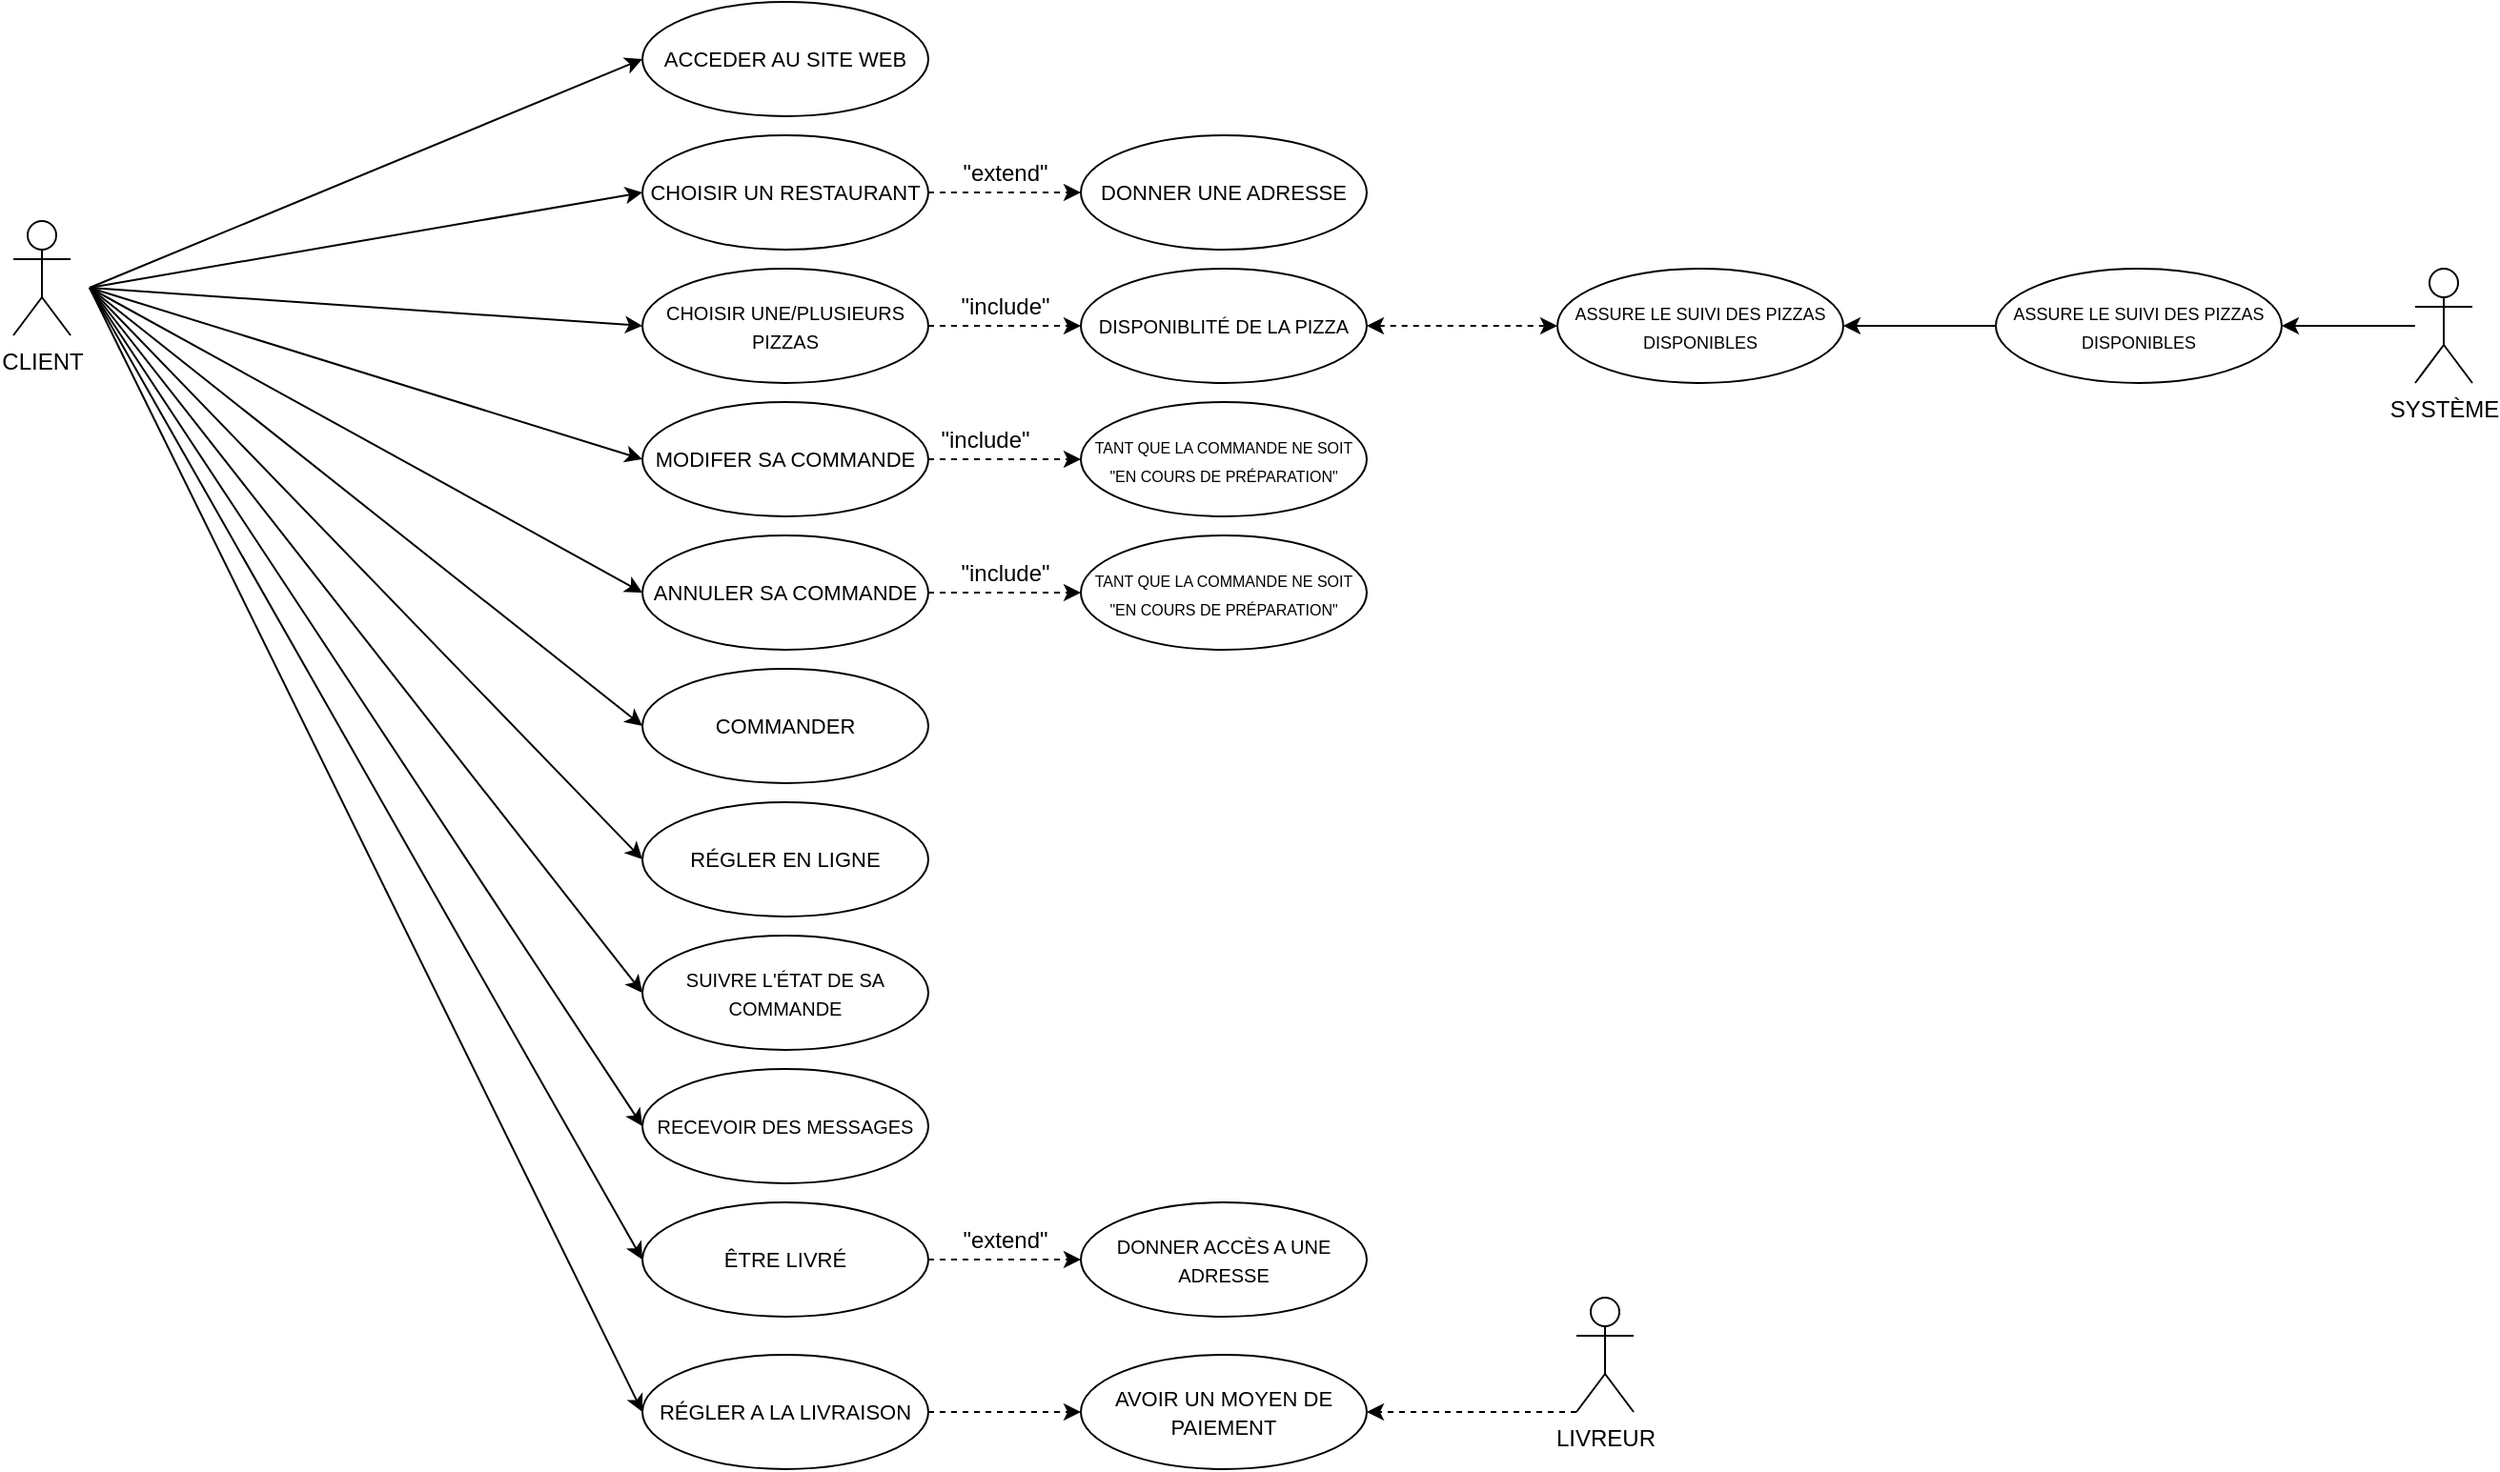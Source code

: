 <mxfile version="12.9.10" type="github">
  <diagram id="UFQtD4HVYV3ZrvzeGqqZ" name="Page-1">
    <mxGraphModel dx="946" dy="522" grid="1" gridSize="10" guides="1" tooltips="1" connect="1" arrows="1" fold="1" page="1" pageScale="1" pageWidth="827" pageHeight="1169" math="0" shadow="0">
      <root>
        <mxCell id="0" />
        <mxCell id="1" parent="0" />
        <mxCell id="yTkPrfJT6yr5neGQz8j2-77" value="" style="edgeStyle=orthogonalEdgeStyle;rounded=0;orthogonalLoop=1;jettySize=auto;html=1;dashed=1;" edge="1" parent="1" source="yTkPrfJT6yr5neGQz8j2-2">
          <mxGeometry relative="1" as="geometry">
            <mxPoint x="1160" y="610" as="targetPoint" />
          </mxGeometry>
        </mxCell>
        <mxCell id="yTkPrfJT6yr5neGQz8j2-2" value="SYSTÈME" style="shape=umlActor;verticalLabelPosition=bottom;labelBackgroundColor=#ffffff;verticalAlign=top;html=1;outlineConnect=0;" vertex="1" parent="1">
          <mxGeometry x="1330" y="580" width="30" height="60" as="geometry" />
        </mxCell>
        <mxCell id="yTkPrfJT6yr5neGQz8j2-3" value="CLIENT" style="shape=umlActor;verticalLabelPosition=bottom;labelBackgroundColor=#ffffff;verticalAlign=top;html=1;outlineConnect=0;" vertex="1" parent="1">
          <mxGeometry x="70" y="555" width="30" height="60" as="geometry" />
        </mxCell>
        <mxCell id="yTkPrfJT6yr5neGQz8j2-4" value="&lt;font style=&quot;font-size: 11px&quot;&gt;ACCEDER AU SITE WEB&lt;/font&gt;" style="ellipse;whiteSpace=wrap;html=1;" vertex="1" parent="1">
          <mxGeometry x="400" y="440" width="150" height="60" as="geometry" />
        </mxCell>
        <mxCell id="yTkPrfJT6yr5neGQz8j2-24" value="" style="endArrow=classic;html=1;entryX=0;entryY=0.5;entryDx=0;entryDy=0;" edge="1" parent="1" target="yTkPrfJT6yr5neGQz8j2-4">
          <mxGeometry width="50" height="50" relative="1" as="geometry">
            <mxPoint x="110" y="590" as="sourcePoint" />
            <mxPoint x="160" y="540" as="targetPoint" />
          </mxGeometry>
        </mxCell>
        <mxCell id="yTkPrfJT6yr5neGQz8j2-37" value="" style="edgeStyle=orthogonalEdgeStyle;rounded=0;orthogonalLoop=1;jettySize=auto;html=1;dashed=1;" edge="1" parent="1" source="yTkPrfJT6yr5neGQz8j2-26" target="yTkPrfJT6yr5neGQz8j2-36">
          <mxGeometry relative="1" as="geometry" />
        </mxCell>
        <mxCell id="yTkPrfJT6yr5neGQz8j2-38" value="&quot;include&quot;" style="text;html=1;align=center;verticalAlign=middle;resizable=0;points=[];" vertex="1" connectable="0" parent="yTkPrfJT6yr5neGQz8j2-37">
          <mxGeometry x="0.225" relative="1" as="geometry">
            <mxPoint x="-9" y="-10" as="offset" />
          </mxGeometry>
        </mxCell>
        <mxCell id="yTkPrfJT6yr5neGQz8j2-26" value="&lt;font style=&quot;font-size: 10px&quot;&gt;CHOISIR UNE/PLUSIEURS PIZZAS&lt;/font&gt;" style="ellipse;whiteSpace=wrap;html=1;" vertex="1" parent="1">
          <mxGeometry x="400" y="580" width="150" height="60" as="geometry" />
        </mxCell>
        <mxCell id="yTkPrfJT6yr5neGQz8j2-36" value="&lt;font style=&quot;font-size: 10px&quot;&gt;DISPONIBLITÉ DE LA PIZZA&lt;/font&gt;" style="ellipse;whiteSpace=wrap;html=1;" vertex="1" parent="1">
          <mxGeometry x="630" y="580" width="150" height="60" as="geometry" />
        </mxCell>
        <mxCell id="yTkPrfJT6yr5neGQz8j2-27" value="&lt;font style=&quot;font-size: 11px&quot;&gt;COMMANDER&lt;/font&gt;" style="ellipse;whiteSpace=wrap;html=1;" vertex="1" parent="1">
          <mxGeometry x="400" y="790" width="150" height="60" as="geometry" />
        </mxCell>
        <mxCell id="yTkPrfJT6yr5neGQz8j2-28" value="" style="endArrow=classic;html=1;entryX=0;entryY=0.5;entryDx=0;entryDy=0;" edge="1" parent="1" target="yTkPrfJT6yr5neGQz8j2-26">
          <mxGeometry width="50" height="50" relative="1" as="geometry">
            <mxPoint x="110" y="590" as="sourcePoint" />
            <mxPoint x="520" y="680" as="targetPoint" />
          </mxGeometry>
        </mxCell>
        <mxCell id="yTkPrfJT6yr5neGQz8j2-30" value="" style="endArrow=classic;html=1;entryX=0;entryY=0.5;entryDx=0;entryDy=0;" edge="1" parent="1" target="yTkPrfJT6yr5neGQz8j2-27">
          <mxGeometry width="50" height="50" relative="1" as="geometry">
            <mxPoint x="110" y="590" as="sourcePoint" />
            <mxPoint x="160" y="540" as="targetPoint" />
          </mxGeometry>
        </mxCell>
        <mxCell id="yTkPrfJT6yr5neGQz8j2-33" value="" style="edgeStyle=orthogonalEdgeStyle;rounded=0;orthogonalLoop=1;jettySize=auto;html=1;dashed=1;" edge="1" parent="1" source="yTkPrfJT6yr5neGQz8j2-31" target="yTkPrfJT6yr5neGQz8j2-32">
          <mxGeometry relative="1" as="geometry" />
        </mxCell>
        <mxCell id="yTkPrfJT6yr5neGQz8j2-31" value="&lt;font style=&quot;font-size: 11px&quot;&gt;CHOISIR UN RESTAURANT&lt;/font&gt;" style="ellipse;whiteSpace=wrap;html=1;" vertex="1" parent="1">
          <mxGeometry x="400" y="510" width="150" height="60" as="geometry" />
        </mxCell>
        <mxCell id="yTkPrfJT6yr5neGQz8j2-32" value="&lt;font style=&quot;font-size: 11px&quot;&gt;DONNER UNE ADRESSE&lt;/font&gt;" style="ellipse;whiteSpace=wrap;html=1;" vertex="1" parent="1">
          <mxGeometry x="630" y="510" width="150" height="60" as="geometry" />
        </mxCell>
        <mxCell id="yTkPrfJT6yr5neGQz8j2-34" value="" style="endArrow=classic;html=1;entryX=0;entryY=0.5;entryDx=0;entryDy=0;" edge="1" parent="1" target="yTkPrfJT6yr5neGQz8j2-31">
          <mxGeometry width="50" height="50" relative="1" as="geometry">
            <mxPoint x="110" y="590" as="sourcePoint" />
            <mxPoint x="160" y="540" as="targetPoint" />
          </mxGeometry>
        </mxCell>
        <mxCell id="yTkPrfJT6yr5neGQz8j2-35" value="&quot;extend&quot;" style="text;html=1;align=center;verticalAlign=middle;resizable=0;points=[];autosize=1;" vertex="1" parent="1">
          <mxGeometry x="560" y="520" width="60" height="20" as="geometry" />
        </mxCell>
        <mxCell id="yTkPrfJT6yr5neGQz8j2-42" value="" style="edgeStyle=orthogonalEdgeStyle;rounded=0;orthogonalLoop=1;jettySize=auto;html=1;dashed=1;" edge="1" parent="1" source="yTkPrfJT6yr5neGQz8j2-39" target="yTkPrfJT6yr5neGQz8j2-41">
          <mxGeometry relative="1" as="geometry" />
        </mxCell>
        <mxCell id="yTkPrfJT6yr5neGQz8j2-39" value="&lt;font style=&quot;font-size: 11px&quot;&gt;MODIFER SA COMMANDE&lt;/font&gt;" style="ellipse;whiteSpace=wrap;html=1;" vertex="1" parent="1">
          <mxGeometry x="400" y="650" width="150" height="60" as="geometry" />
        </mxCell>
        <mxCell id="yTkPrfJT6yr5neGQz8j2-41" value="&lt;font style=&quot;font-size: 8px&quot;&gt;TANT QUE LA COMMANDE NE SOIT &quot;EN COURS DE PRÉPARATION&quot;&lt;/font&gt;" style="ellipse;whiteSpace=wrap;html=1;" vertex="1" parent="1">
          <mxGeometry x="630" y="650" width="150" height="60" as="geometry" />
        </mxCell>
        <mxCell id="yTkPrfJT6yr5neGQz8j2-40" value="" style="endArrow=classic;html=1;entryX=0;entryY=0.5;entryDx=0;entryDy=0;" edge="1" parent="1" target="yTkPrfJT6yr5neGQz8j2-39">
          <mxGeometry width="50" height="50" relative="1" as="geometry">
            <mxPoint x="110" y="590" as="sourcePoint" />
            <mxPoint x="160" y="540" as="targetPoint" />
          </mxGeometry>
        </mxCell>
        <mxCell id="yTkPrfJT6yr5neGQz8j2-43" value="&quot;include&quot;" style="text;html=1;strokeColor=none;fillColor=none;align=center;verticalAlign=middle;whiteSpace=wrap;rounded=0;" vertex="1" parent="1">
          <mxGeometry x="560" y="660" width="40" height="20" as="geometry" />
        </mxCell>
        <mxCell id="yTkPrfJT6yr5neGQz8j2-47" value="" style="edgeStyle=orthogonalEdgeStyle;rounded=0;orthogonalLoop=1;jettySize=auto;html=1;dashed=1;" edge="1" parent="1" source="yTkPrfJT6yr5neGQz8j2-44" target="yTkPrfJT6yr5neGQz8j2-46">
          <mxGeometry relative="1" as="geometry" />
        </mxCell>
        <mxCell id="yTkPrfJT6yr5neGQz8j2-44" value="&lt;font style=&quot;font-size: 11px&quot;&gt;ANNULER SA COMMANDE&lt;/font&gt;" style="ellipse;whiteSpace=wrap;html=1;" vertex="1" parent="1">
          <mxGeometry x="400" y="720" width="150" height="60" as="geometry" />
        </mxCell>
        <mxCell id="yTkPrfJT6yr5neGQz8j2-46" value="&lt;span style=&quot;font-size: 8px&quot;&gt;TANT QUE LA COMMANDE NE SOIT &quot;EN COURS DE PRÉPARATION&quot;&lt;/span&gt;" style="ellipse;whiteSpace=wrap;html=1;" vertex="1" parent="1">
          <mxGeometry x="630" y="720" width="150" height="60" as="geometry" />
        </mxCell>
        <mxCell id="yTkPrfJT6yr5neGQz8j2-45" value="" style="endArrow=classic;html=1;entryX=0;entryY=0.5;entryDx=0;entryDy=0;" edge="1" parent="1" target="yTkPrfJT6yr5neGQz8j2-44">
          <mxGeometry width="50" height="50" relative="1" as="geometry">
            <mxPoint x="110" y="590" as="sourcePoint" />
            <mxPoint x="170" y="540" as="targetPoint" />
          </mxGeometry>
        </mxCell>
        <mxCell id="yTkPrfJT6yr5neGQz8j2-48" value="&quot;include&quot;" style="text;html=1;align=center;verticalAlign=middle;resizable=0;points=[];autosize=1;" vertex="1" parent="1">
          <mxGeometry x="560" y="730" width="60" height="20" as="geometry" />
        </mxCell>
        <mxCell id="yTkPrfJT6yr5neGQz8j2-53" value="" style="edgeStyle=orthogonalEdgeStyle;rounded=0;orthogonalLoop=1;jettySize=auto;html=1;dashed=1;" edge="1" parent="1" source="yTkPrfJT6yr5neGQz8j2-49" target="yTkPrfJT6yr5neGQz8j2-52">
          <mxGeometry relative="1" as="geometry" />
        </mxCell>
        <mxCell id="yTkPrfJT6yr5neGQz8j2-54" value="&quot;extend&quot;" style="text;html=1;align=center;verticalAlign=middle;resizable=0;points=[];" vertex="1" connectable="0" parent="yTkPrfJT6yr5neGQz8j2-53">
          <mxGeometry x="0.05" y="-2" relative="1" as="geometry">
            <mxPoint x="-2" y="-12" as="offset" />
          </mxGeometry>
        </mxCell>
        <mxCell id="yTkPrfJT6yr5neGQz8j2-49" value="&lt;span style=&quot;font-size: 11px&quot;&gt;ÊTRE LIVRÉ&lt;/span&gt;" style="ellipse;whiteSpace=wrap;html=1;" vertex="1" parent="1">
          <mxGeometry x="400" y="1070" width="150" height="60" as="geometry" />
        </mxCell>
        <mxCell id="yTkPrfJT6yr5neGQz8j2-52" value="&lt;font style=&quot;font-size: 10px&quot;&gt;DONNER ACCÈS A UNE ADRESSE&lt;/font&gt;" style="ellipse;whiteSpace=wrap;html=1;" vertex="1" parent="1">
          <mxGeometry x="630" y="1070" width="150" height="60" as="geometry" />
        </mxCell>
        <mxCell id="yTkPrfJT6yr5neGQz8j2-51" value="" style="endArrow=classic;html=1;entryX=0;entryY=0.5;entryDx=0;entryDy=0;" edge="1" parent="1" target="yTkPrfJT6yr5neGQz8j2-49">
          <mxGeometry width="50" height="50" relative="1" as="geometry">
            <mxPoint x="110" y="590" as="sourcePoint" />
            <mxPoint x="320" y="840" as="targetPoint" />
          </mxGeometry>
        </mxCell>
        <mxCell id="yTkPrfJT6yr5neGQz8j2-56" value="&lt;font style=&quot;font-size: 11px&quot;&gt;RÉGLER EN LIGNE&lt;/font&gt;" style="ellipse;whiteSpace=wrap;html=1;" vertex="1" parent="1">
          <mxGeometry x="400" y="860" width="150" height="60" as="geometry" />
        </mxCell>
        <mxCell id="yTkPrfJT6yr5neGQz8j2-57" value="" style="endArrow=classic;html=1;entryX=0;entryY=0.5;entryDx=0;entryDy=0;" edge="1" parent="1" target="yTkPrfJT6yr5neGQz8j2-56">
          <mxGeometry width="50" height="50" relative="1" as="geometry">
            <mxPoint x="110" y="590" as="sourcePoint" />
            <mxPoint x="170" y="535" as="targetPoint" />
          </mxGeometry>
        </mxCell>
        <mxCell id="yTkPrfJT6yr5neGQz8j2-58" value="&lt;font style=&quot;font-size: 10px&quot;&gt;SUIVRE L&#39;ÉTAT DE SA COMMANDE&lt;/font&gt;" style="ellipse;whiteSpace=wrap;html=1;" vertex="1" parent="1">
          <mxGeometry x="400" y="930" width="150" height="60" as="geometry" />
        </mxCell>
        <mxCell id="yTkPrfJT6yr5neGQz8j2-59" value="" style="endArrow=classic;html=1;entryX=0;entryY=0.5;entryDx=0;entryDy=0;" edge="1" parent="1" target="yTkPrfJT6yr5neGQz8j2-58">
          <mxGeometry width="50" height="50" relative="1" as="geometry">
            <mxPoint x="110" y="590" as="sourcePoint" />
            <mxPoint x="160" y="540" as="targetPoint" />
          </mxGeometry>
        </mxCell>
        <mxCell id="yTkPrfJT6yr5neGQz8j2-60" value="&lt;font style=&quot;font-size: 10px&quot;&gt;RECEVOIR DES MESSAGES&lt;/font&gt;" style="ellipse;whiteSpace=wrap;html=1;" vertex="1" parent="1">
          <mxGeometry x="400" y="1000" width="150" height="60" as="geometry" />
        </mxCell>
        <mxCell id="yTkPrfJT6yr5neGQz8j2-61" value="" style="endArrow=classic;html=1;entryX=0;entryY=0.5;entryDx=0;entryDy=0;" edge="1" parent="1" target="yTkPrfJT6yr5neGQz8j2-60">
          <mxGeometry width="50" height="50" relative="1" as="geometry">
            <mxPoint x="110" y="590" as="sourcePoint" />
            <mxPoint x="160" y="540" as="targetPoint" />
          </mxGeometry>
        </mxCell>
        <mxCell id="yTkPrfJT6yr5neGQz8j2-65" value="" style="edgeStyle=orthogonalEdgeStyle;rounded=0;orthogonalLoop=1;jettySize=auto;html=1;dashed=1;" edge="1" parent="1" source="yTkPrfJT6yr5neGQz8j2-62" target="yTkPrfJT6yr5neGQz8j2-64">
          <mxGeometry relative="1" as="geometry" />
        </mxCell>
        <mxCell id="yTkPrfJT6yr5neGQz8j2-62" value="&lt;span style=&quot;font-size: 11px&quot;&gt;RÉGLER A LA LIVRAISON&lt;/span&gt;" style="ellipse;whiteSpace=wrap;html=1;" vertex="1" parent="1">
          <mxGeometry x="400" y="1150" width="150" height="60" as="geometry" />
        </mxCell>
        <mxCell id="yTkPrfJT6yr5neGQz8j2-64" value="&lt;span style=&quot;font-size: 11px&quot;&gt;AVOIR UN MOYEN DE PAIEMENT&lt;/span&gt;" style="ellipse;whiteSpace=wrap;html=1;" vertex="1" parent="1">
          <mxGeometry x="630" y="1150" width="150" height="60" as="geometry" />
        </mxCell>
        <mxCell id="yTkPrfJT6yr5neGQz8j2-63" value="" style="endArrow=classic;html=1;entryX=0;entryY=0.5;entryDx=0;entryDy=0;" edge="1" parent="1" target="yTkPrfJT6yr5neGQz8j2-62">
          <mxGeometry width="50" height="50" relative="1" as="geometry">
            <mxPoint x="110" y="590" as="sourcePoint" />
            <mxPoint x="400" y="1180" as="targetPoint" />
          </mxGeometry>
        </mxCell>
        <mxCell id="yTkPrfJT6yr5neGQz8j2-69" value="LIVREUR" style="shape=umlActor;verticalLabelPosition=bottom;labelBackgroundColor=#ffffff;verticalAlign=top;html=1;outlineConnect=0;" vertex="1" parent="1">
          <mxGeometry x="890" y="1120" width="30" height="60" as="geometry" />
        </mxCell>
        <mxCell id="yTkPrfJT6yr5neGQz8j2-74" value="" style="endArrow=classic;html=1;dashed=1;exitX=0;exitY=1;exitDx=0;exitDy=0;exitPerimeter=0;" edge="1" parent="1" source="yTkPrfJT6yr5neGQz8j2-69">
          <mxGeometry width="50" height="50" relative="1" as="geometry">
            <mxPoint x="860" y="1179.5" as="sourcePoint" />
            <mxPoint x="780" y="1180" as="targetPoint" />
          </mxGeometry>
        </mxCell>
        <mxCell id="yTkPrfJT6yr5neGQz8j2-78" value="&lt;font style=&quot;font-size: 9px&quot;&gt;ASSURE LE SUIVI DES PIZZAS DISPONIBLES&lt;/font&gt;" style="ellipse;whiteSpace=wrap;html=1;" vertex="1" parent="1">
          <mxGeometry x="880" y="580" width="150" height="60" as="geometry" />
        </mxCell>
        <mxCell id="yTkPrfJT6yr5neGQz8j2-81" value="" style="endArrow=classic;html=1;dashed=1;entryX=0;entryY=0.5;entryDx=0;entryDy=0;startArrow=classic;startFill=1;" edge="1" parent="1" target="yTkPrfJT6yr5neGQz8j2-78">
          <mxGeometry width="50" height="50" relative="1" as="geometry">
            <mxPoint x="780" y="610" as="sourcePoint" />
            <mxPoint x="830" y="560" as="targetPoint" />
          </mxGeometry>
        </mxCell>
        <mxCell id="yTkPrfJT6yr5neGQz8j2-83" value="" style="edgeStyle=orthogonalEdgeStyle;rounded=0;orthogonalLoop=1;jettySize=auto;html=1;startArrow=classic;startFill=1;endArrow=none;endFill=0;" edge="1" parent="1" source="yTkPrfJT6yr5neGQz8j2-82" target="yTkPrfJT6yr5neGQz8j2-2">
          <mxGeometry relative="1" as="geometry" />
        </mxCell>
        <mxCell id="yTkPrfJT6yr5neGQz8j2-82" value="&lt;font style=&quot;font-size: 9px&quot;&gt;ASSURE LE SUIVI DES PIZZAS DISPONIBLES&lt;/font&gt;" style="ellipse;whiteSpace=wrap;html=1;" vertex="1" parent="1">
          <mxGeometry x="1110" y="580" width="150" height="60" as="geometry" />
        </mxCell>
        <mxCell id="yTkPrfJT6yr5neGQz8j2-85" value="" style="endArrow=classic;html=1;entryX=1;entryY=0.5;entryDx=0;entryDy=0;exitX=0;exitY=0.5;exitDx=0;exitDy=0;" edge="1" parent="1" source="yTkPrfJT6yr5neGQz8j2-82" target="yTkPrfJT6yr5neGQz8j2-78">
          <mxGeometry width="50" height="50" relative="1" as="geometry">
            <mxPoint x="900" y="710" as="sourcePoint" />
            <mxPoint x="950" y="660" as="targetPoint" />
          </mxGeometry>
        </mxCell>
      </root>
    </mxGraphModel>
  </diagram>
</mxfile>
